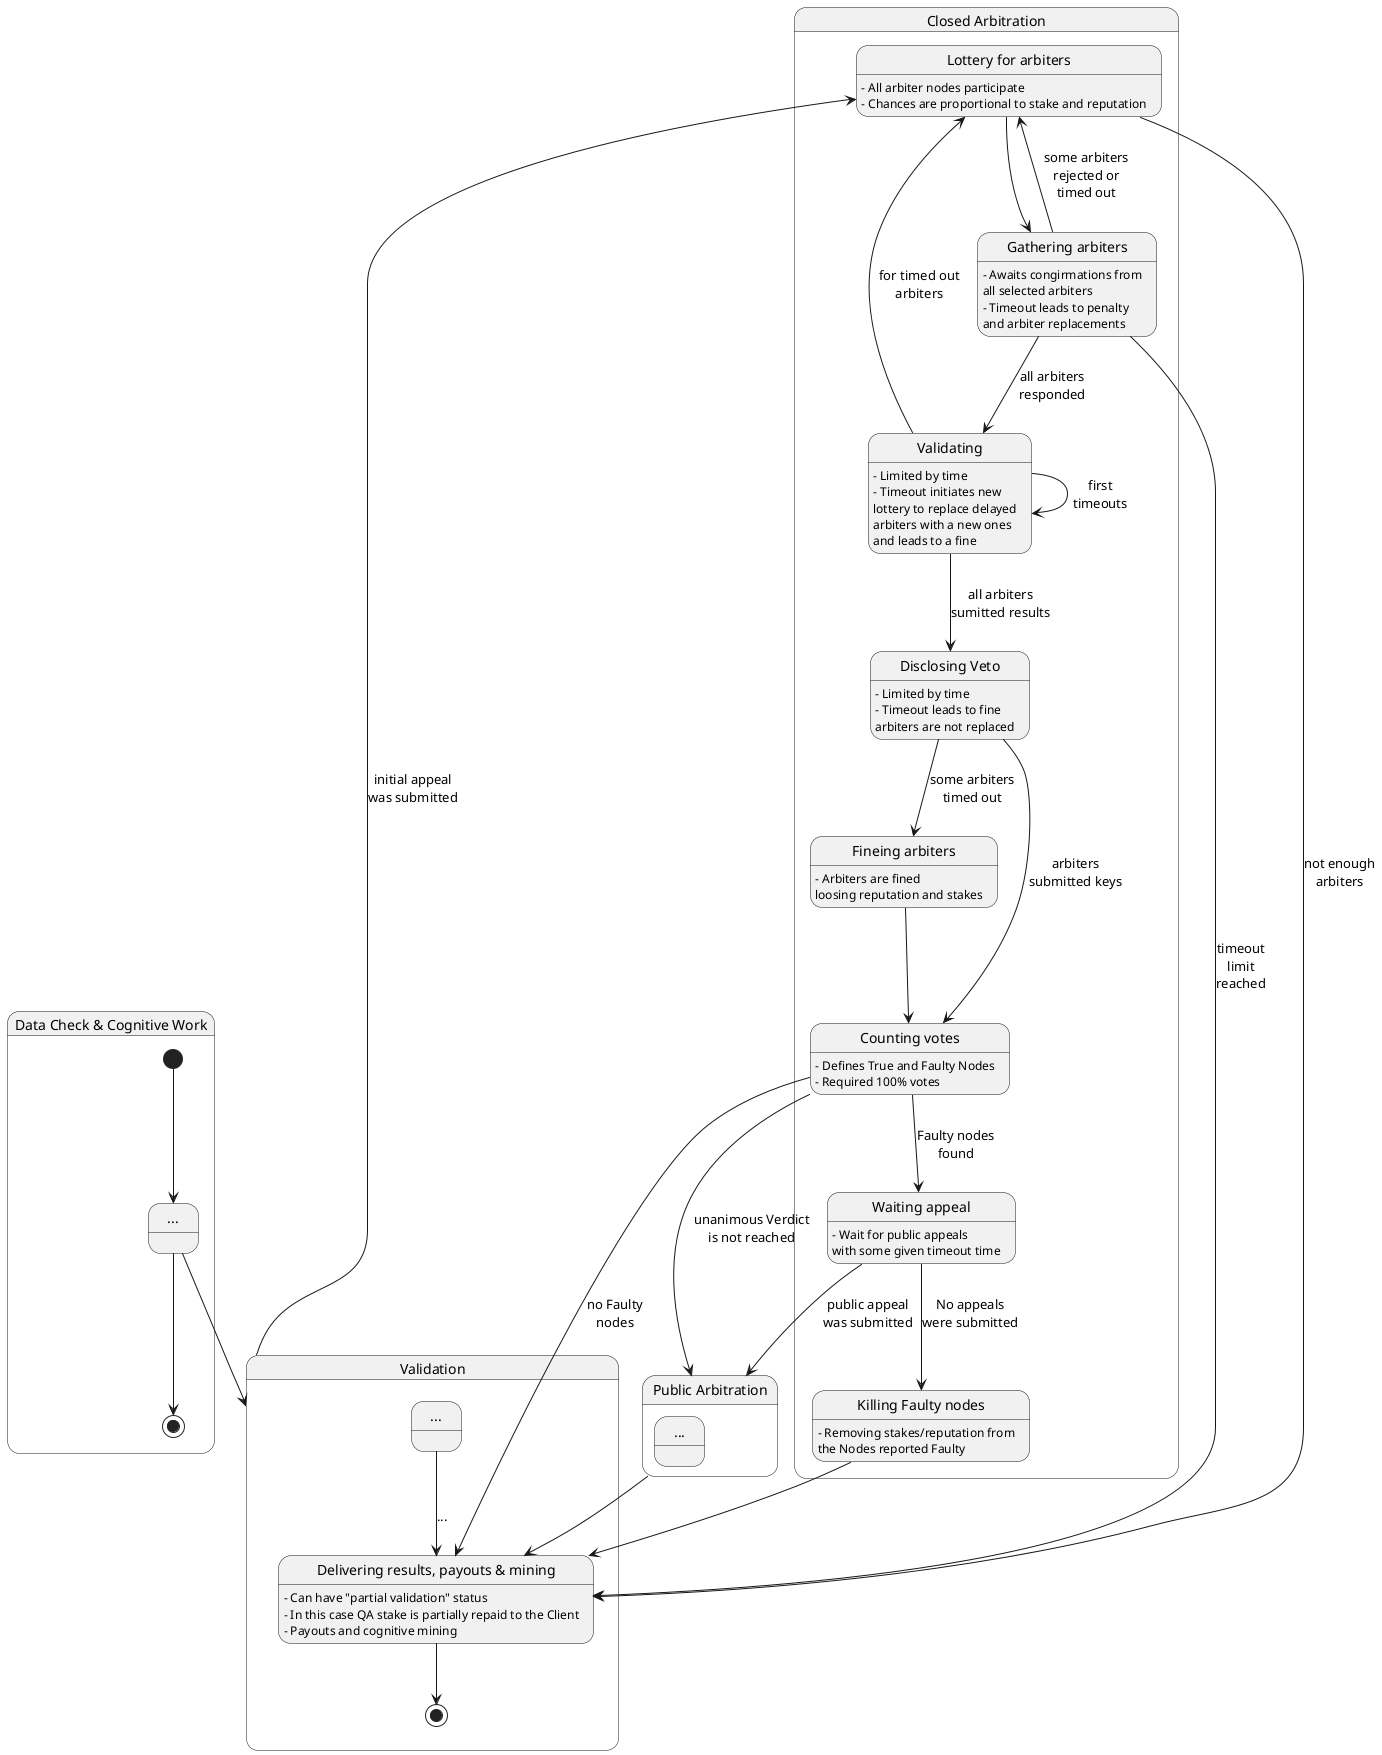 @startuml
state "Data Check & Cognitive Work" as cognition {
  state "..." as prev2

  [*] --> prev2
  prev2 --> [*]
}

state "Validation" as validation {
  state "..." as prev
  state "Delivering results, payouts & mining" as delivering

  delivering: – Can have "partial validation" status
  delivering: – In this case QA stake is partially repaid to the Client
  delivering: – Payouts and cognitive mining

  prev --> delivering: ...
  delivering --> [*]
}

prev2 --> validation

state "Closed Arbitration" as closed {
  state "Lottery for arbiters" as lottery
  state "Gathering arbiters" as gathering
  state "Validating" as validating
  state "Disclosing Veto" as disclosing
  state "Counting votes" as counting
  state "Fineing arbiters" as fineing
  state "Waiting appeal" as waiting
  state "Killing Faulty nodes" as killing

  lottery: – All arbiter nodes participate
  lottery: – Chances are proportional to stake and reputation

  gathering: – Awaits congirmations from
  gathering:   all selected arbiters
  gathering: – Timeout leads to penalty
  gathering:   and arbiter replacements

  validating: – Limited by time
  validating: – Timeout initiates new
  validating:   lottery to replace delayed
  validating:   arbiters with a new ones
  validating:   and leads to a fine

  disclosing: – Limited by time
  disclosing: – Timeout leads to fine
  disclosing:   arbiters are not replaced

  fineing: – Arbiters are fined
  fineing:   loosing reputation and stakes

  counting: – Defines True and Faulty Nodes
  counting: – Required 100% votes

  waiting: – Wait for public appeals
  waiting:   with some given timeout time
  
  killing: – Removing stakes/reputation from
  killing:   the Nodes reported Faulty

  validation --> lottery: initial appeal\nwas submitted
  lottery --> gathering
  lottery --> delivering: not enough\narbiters
  gathering --> lottery: some arbiters\nrejected or\ntimed out
  gathering --> validating: all arbiters\nresponded
  gathering --> delivering: timeout\nlimit\nreached
  validating --> disclosing: all arbiters\nsumitted results
  validating --> lottery: for timed out\narbiters
  validating --> validating: first\ntimeouts
  disclosing --> counting: arbiters\nsubmitted keys
  disclosing --> fineing: some arbiters\ntimed out
  fineing --> counting
  counting --> delivering: no Faulty\nnodes
  counting --> waiting: Faulty nodes\nfound
  waiting --> killing: No appeals\nwere submitted
  killing --> delivering
}

state "Public Arbitration" as public {
  state "..." as more
}

waiting --> public: public appeal\nwas submitted
counting --> public: unanimous Verdict\nis not reached
public --> delivering
@enduml
